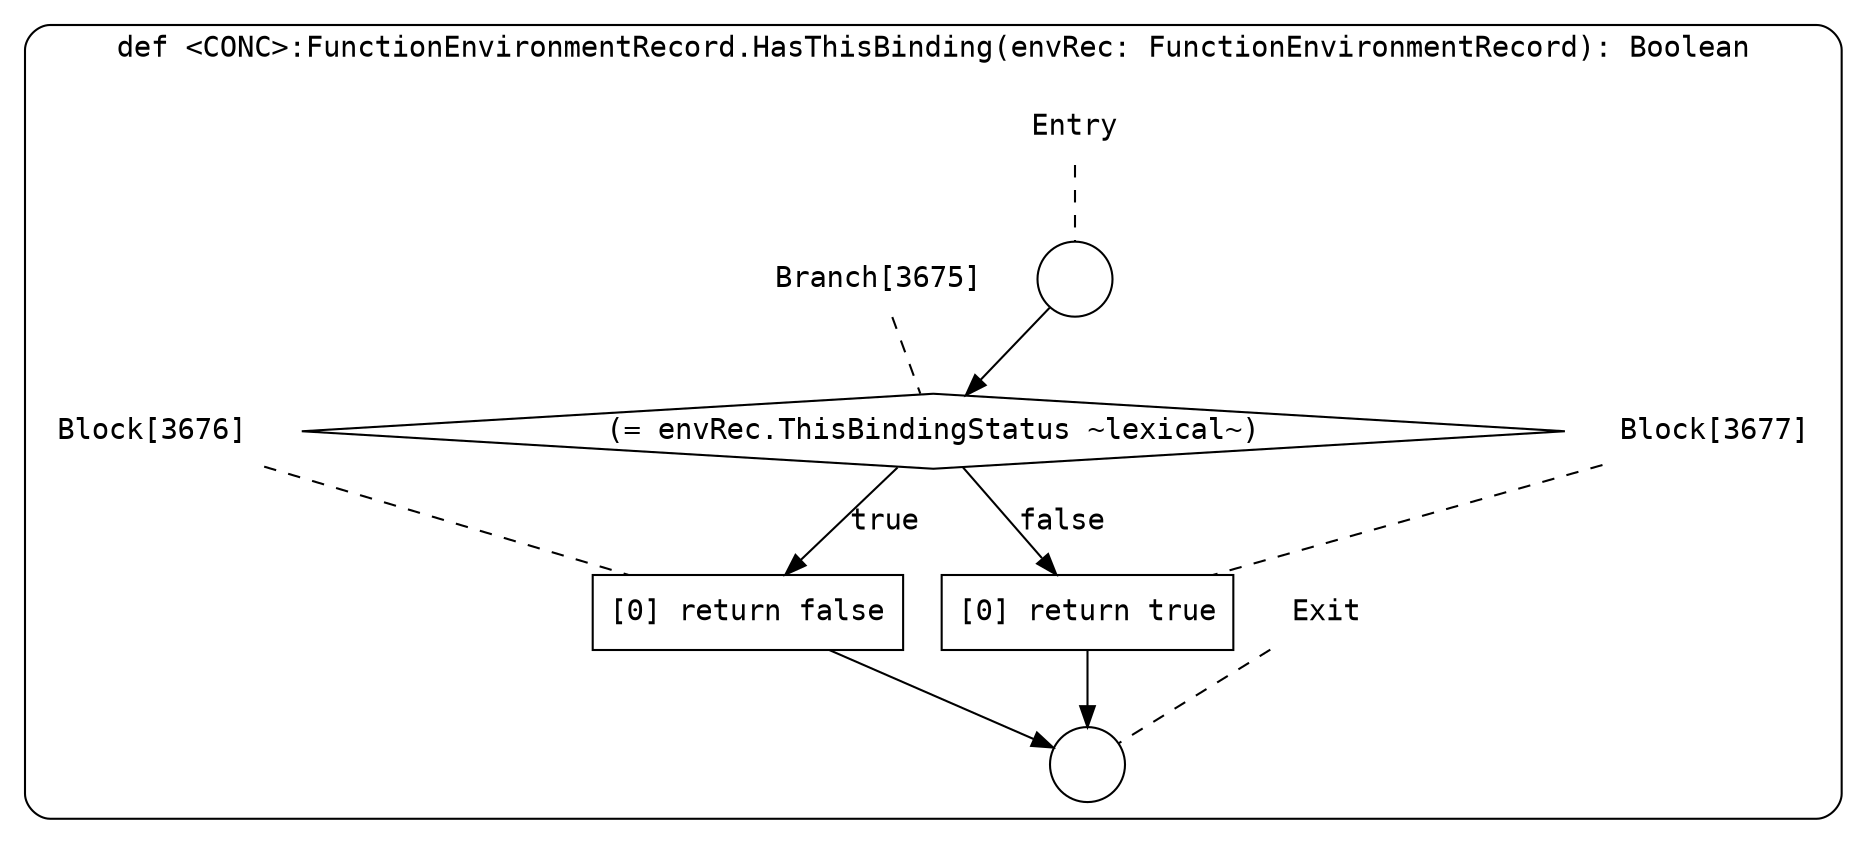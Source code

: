 digraph {
  graph [fontname = "Consolas"]
  node [fontname = "Consolas"]
  edge [fontname = "Consolas"]
  subgraph cluster994 {
    label = "def <CONC>:FunctionEnvironmentRecord.HasThisBinding(envRec: FunctionEnvironmentRecord): Boolean"
    style = rounded
    cluster994_entry_name [shape=none, label=<<font color="black">Entry</font>>]
    cluster994_entry_name -> cluster994_entry [arrowhead=none, color="black", style=dashed]
    cluster994_entry [shape=circle label=" " color="black" fillcolor="white" style=filled]
    cluster994_entry -> node3675 [color="black"]
    cluster994_exit_name [shape=none, label=<<font color="black">Exit</font>>]
    cluster994_exit_name -> cluster994_exit [arrowhead=none, color="black", style=dashed]
    cluster994_exit [shape=circle label=" " color="black" fillcolor="white" style=filled]
    node3675_name [shape=none, label=<<font color="black">Branch[3675]</font>>]
    node3675_name -> node3675 [arrowhead=none, color="black", style=dashed]
    node3675 [shape=diamond, label=<<font color="black">(= envRec.ThisBindingStatus ~lexical~)</font>> color="black" fillcolor="white", style=filled]
    node3675 -> node3676 [label=<<font color="black">true</font>> color="black"]
    node3675 -> node3677 [label=<<font color="black">false</font>> color="black"]
    node3676_name [shape=none, label=<<font color="black">Block[3676]</font>>]
    node3676_name -> node3676 [arrowhead=none, color="black", style=dashed]
    node3676 [shape=box, label=<<font color="black">[0] return false<BR ALIGN="LEFT"/></font>> color="black" fillcolor="white", style=filled]
    node3676 -> cluster994_exit [color="black"]
    node3677_name [shape=none, label=<<font color="black">Block[3677]</font>>]
    node3677_name -> node3677 [arrowhead=none, color="black", style=dashed]
    node3677 [shape=box, label=<<font color="black">[0] return true<BR ALIGN="LEFT"/></font>> color="black" fillcolor="white", style=filled]
    node3677 -> cluster994_exit [color="black"]
  }
}